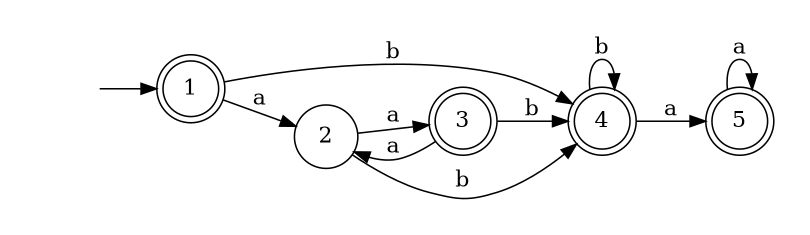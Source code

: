 digraph {
	rankdir=LR;
	margin=0.2;
	size=5;
	node [margin=0.1 shape=circle];
	1,3,4,5[margin=0 shape=doublecircle];
	" "[color=white width=0];
	" " -> 1;
	1 -> 2 [label="a"];
	1 -> 4 [label="b"];
	2 -> 3 [label="a"];
	2 -> 4 [label="b"];
	3 -> 2 [label="a"];
	3 -> 4 [label="b"];
	4 -> 4 [label="b"];
	4 -> 5 [label="a"];
	5 -> 5 [label="a"];
}